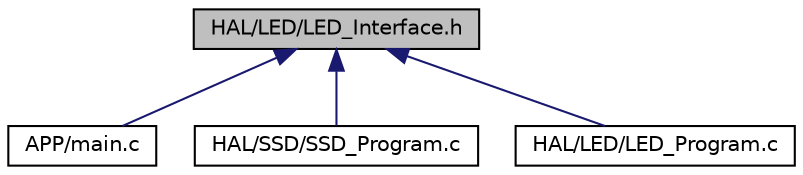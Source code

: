 digraph "HAL/LED/LED_Interface.h"
{
 // LATEX_PDF_SIZE
  edge [fontname="Helvetica",fontsize="10",labelfontname="Helvetica",labelfontsize="10"];
  node [fontname="Helvetica",fontsize="10",shape=record];
  Node1 [label="HAL/LED/LED_Interface.h",height=0.2,width=0.4,color="black", fillcolor="grey75", style="filled", fontcolor="black",tooltip=" "];
  Node1 -> Node2 [dir="back",color="midnightblue",fontsize="10",style="solid",fontname="Helvetica"];
  Node2 [label="APP/main.c",height=0.2,width=0.4,color="black", fillcolor="white", style="filled",URL="$d0/d29/main_8c.html",tooltip=" "];
  Node1 -> Node3 [dir="back",color="midnightblue",fontsize="10",style="solid",fontname="Helvetica"];
  Node3 [label="HAL/SSD/SSD_Program.c",height=0.2,width=0.4,color="black", fillcolor="white", style="filled",URL="$d4/dc8/_s_s_d___program_8c.html",tooltip=" "];
  Node1 -> Node4 [dir="back",color="midnightblue",fontsize="10",style="solid",fontname="Helvetica"];
  Node4 [label="HAL/LED/LED_Program.c",height=0.2,width=0.4,color="black", fillcolor="white", style="filled",URL="$d0/dcc/_l_e_d___program_8c.html",tooltip=" "];
}
